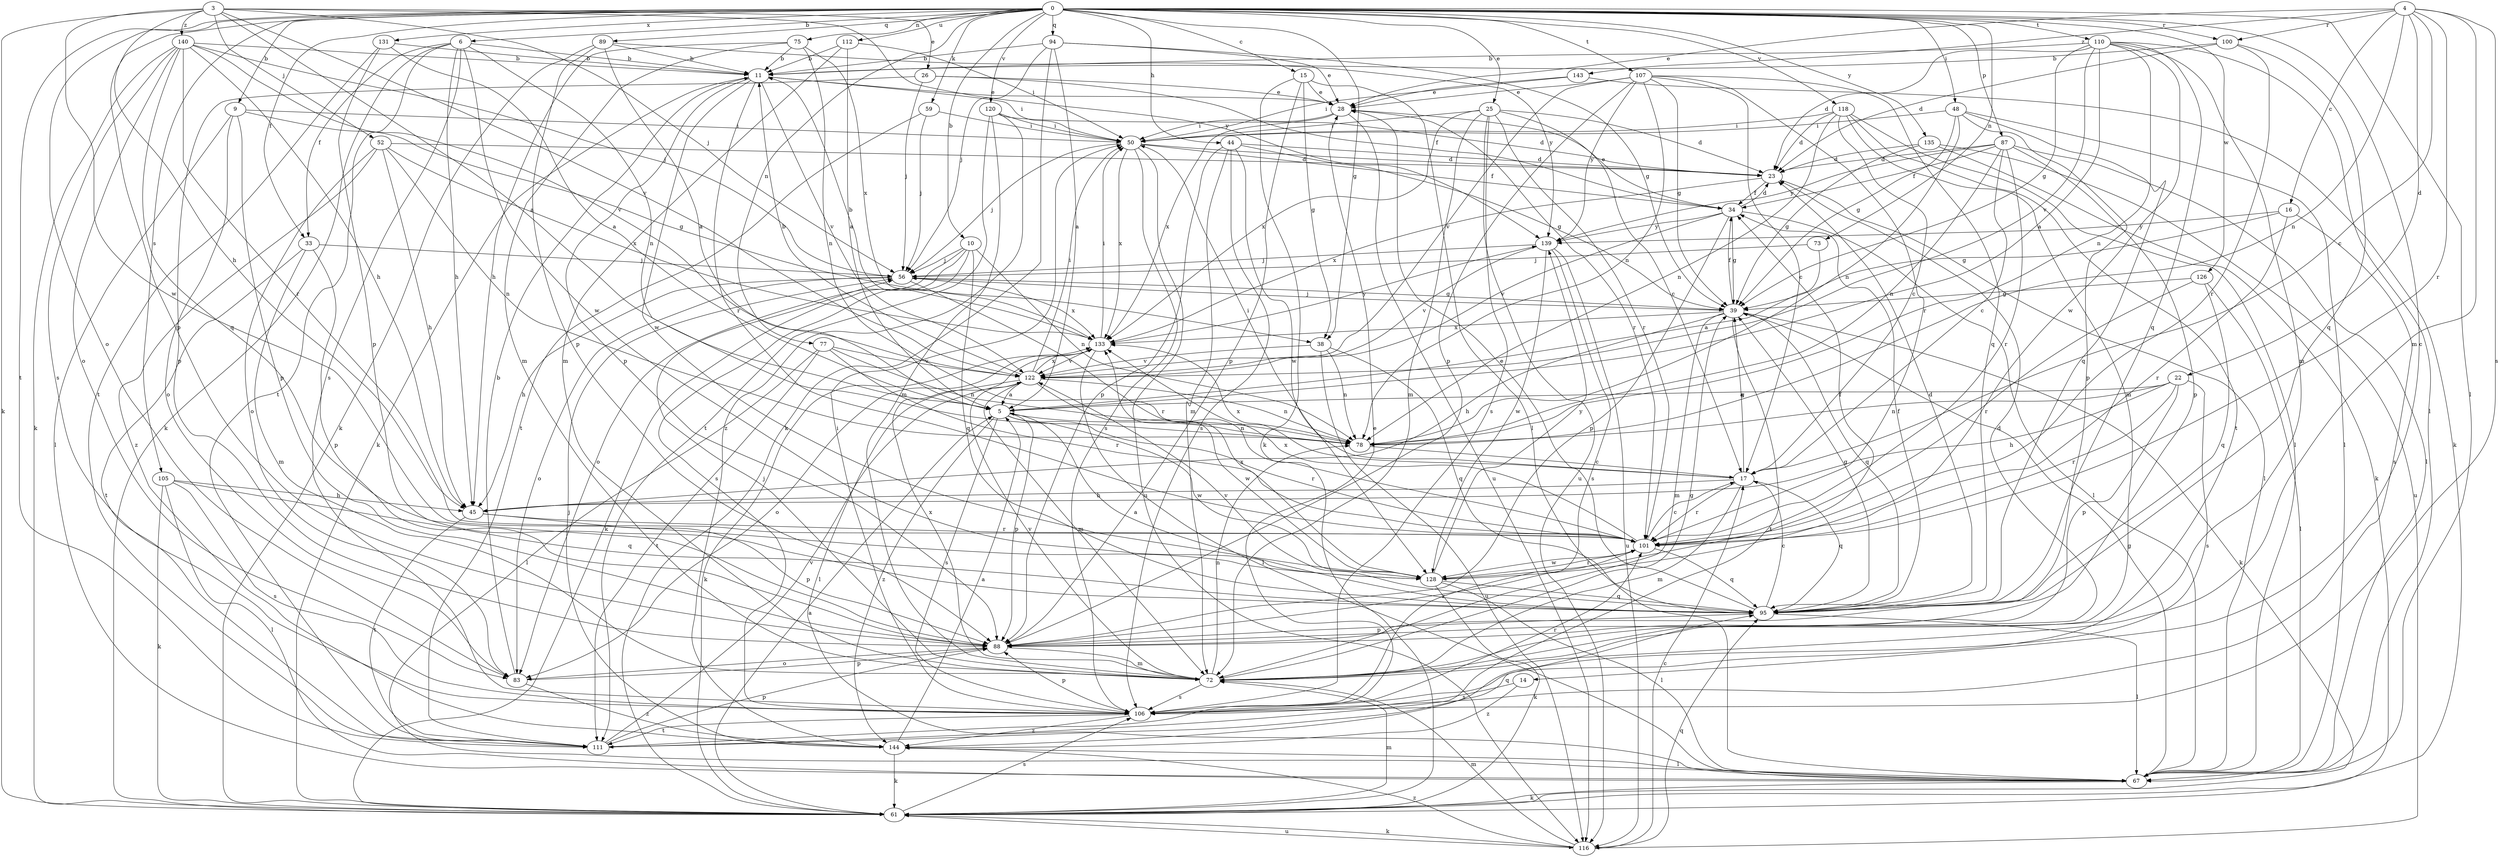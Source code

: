 strict digraph  {
0;
3;
4;
5;
6;
9;
10;
11;
14;
15;
16;
17;
22;
23;
25;
26;
28;
33;
34;
38;
39;
44;
45;
48;
50;
52;
56;
59;
61;
67;
72;
73;
75;
77;
78;
83;
87;
88;
89;
94;
95;
100;
101;
105;
106;
107;
110;
111;
112;
116;
118;
120;
122;
126;
128;
131;
133;
135;
139;
140;
143;
144;
0 -> 6  [label=b];
0 -> 9  [label=b];
0 -> 10  [label=b];
0 -> 14  [label=c];
0 -> 15  [label=c];
0 -> 25  [label=e];
0 -> 33  [label=f];
0 -> 38  [label=g];
0 -> 44  [label=h];
0 -> 48  [label=i];
0 -> 59  [label=k];
0 -> 67  [label=l];
0 -> 73  [label=n];
0 -> 75  [label=n];
0 -> 77  [label=n];
0 -> 83  [label=o];
0 -> 87  [label=p];
0 -> 88  [label=p];
0 -> 89  [label=q];
0 -> 94  [label=q];
0 -> 100  [label=r];
0 -> 105  [label=s];
0 -> 107  [label=t];
0 -> 110  [label=t];
0 -> 111  [label=t];
0 -> 112  [label=u];
0 -> 118  [label=v];
0 -> 120  [label=v];
0 -> 126  [label=w];
0 -> 131  [label=x];
0 -> 135  [label=y];
3 -> 5  [label=a];
3 -> 26  [label=e];
3 -> 45  [label=h];
3 -> 52  [label=j];
3 -> 56  [label=j];
3 -> 61  [label=k];
3 -> 122  [label=v];
3 -> 128  [label=w];
3 -> 139  [label=y];
3 -> 140  [label=z];
4 -> 16  [label=c];
4 -> 17  [label=c];
4 -> 22  [label=d];
4 -> 28  [label=e];
4 -> 72  [label=m];
4 -> 78  [label=n];
4 -> 100  [label=r];
4 -> 101  [label=r];
4 -> 106  [label=s];
4 -> 143  [label=z];
5 -> 78  [label=n];
5 -> 88  [label=p];
5 -> 101  [label=r];
5 -> 106  [label=s];
5 -> 128  [label=w];
5 -> 144  [label=z];
6 -> 11  [label=b];
6 -> 33  [label=f];
6 -> 45  [label=h];
6 -> 61  [label=k];
6 -> 78  [label=n];
6 -> 106  [label=s];
6 -> 111  [label=t];
6 -> 128  [label=w];
9 -> 38  [label=g];
9 -> 50  [label=i];
9 -> 67  [label=l];
9 -> 83  [label=o];
9 -> 88  [label=p];
10 -> 56  [label=j];
10 -> 61  [label=k];
10 -> 78  [label=n];
10 -> 83  [label=o];
10 -> 95  [label=q];
10 -> 106  [label=s];
11 -> 28  [label=e];
11 -> 50  [label=i];
11 -> 61  [label=k];
11 -> 88  [label=p];
11 -> 101  [label=r];
11 -> 122  [label=v];
11 -> 128  [label=w];
14 -> 106  [label=s];
14 -> 144  [label=z];
15 -> 28  [label=e];
15 -> 38  [label=g];
15 -> 61  [label=k];
15 -> 67  [label=l];
15 -> 88  [label=p];
16 -> 39  [label=g];
16 -> 101  [label=r];
16 -> 106  [label=s];
16 -> 139  [label=y];
17 -> 39  [label=g];
17 -> 45  [label=h];
17 -> 50  [label=i];
17 -> 72  [label=m];
17 -> 95  [label=q];
17 -> 101  [label=r];
17 -> 133  [label=x];
22 -> 5  [label=a];
22 -> 45  [label=h];
22 -> 78  [label=n];
22 -> 88  [label=p];
22 -> 101  [label=r];
22 -> 106  [label=s];
23 -> 34  [label=f];
23 -> 67  [label=l];
23 -> 133  [label=x];
25 -> 17  [label=c];
25 -> 23  [label=d];
25 -> 50  [label=i];
25 -> 72  [label=m];
25 -> 101  [label=r];
25 -> 106  [label=s];
25 -> 116  [label=u];
25 -> 133  [label=x];
26 -> 28  [label=e];
26 -> 34  [label=f];
26 -> 56  [label=j];
26 -> 88  [label=p];
28 -> 50  [label=i];
28 -> 101  [label=r];
28 -> 116  [label=u];
28 -> 133  [label=x];
33 -> 56  [label=j];
33 -> 72  [label=m];
33 -> 88  [label=p];
33 -> 111  [label=t];
34 -> 23  [label=d];
34 -> 28  [label=e];
34 -> 39  [label=g];
34 -> 67  [label=l];
34 -> 88  [label=p];
34 -> 122  [label=v];
34 -> 139  [label=y];
38 -> 78  [label=n];
38 -> 95  [label=q];
38 -> 116  [label=u];
38 -> 122  [label=v];
39 -> 34  [label=f];
39 -> 45  [label=h];
39 -> 56  [label=j];
39 -> 61  [label=k];
39 -> 72  [label=m];
39 -> 95  [label=q];
39 -> 111  [label=t];
39 -> 133  [label=x];
44 -> 23  [label=d];
44 -> 39  [label=g];
44 -> 72  [label=m];
44 -> 88  [label=p];
44 -> 106  [label=s];
44 -> 128  [label=w];
45 -> 88  [label=p];
45 -> 101  [label=r];
45 -> 111  [label=t];
48 -> 39  [label=g];
48 -> 50  [label=i];
48 -> 67  [label=l];
48 -> 78  [label=n];
48 -> 88  [label=p];
48 -> 95  [label=q];
50 -> 23  [label=d];
50 -> 34  [label=f];
50 -> 56  [label=j];
50 -> 106  [label=s];
50 -> 116  [label=u];
50 -> 133  [label=x];
52 -> 23  [label=d];
52 -> 45  [label=h];
52 -> 78  [label=n];
52 -> 83  [label=o];
52 -> 133  [label=x];
52 -> 144  [label=z];
56 -> 39  [label=g];
56 -> 45  [label=h];
56 -> 83  [label=o];
56 -> 101  [label=r];
56 -> 133  [label=x];
59 -> 50  [label=i];
59 -> 56  [label=j];
59 -> 111  [label=t];
61 -> 5  [label=a];
61 -> 72  [label=m];
61 -> 106  [label=s];
61 -> 116  [label=u];
67 -> 39  [label=g];
67 -> 61  [label=k];
72 -> 23  [label=d];
72 -> 39  [label=g];
72 -> 56  [label=j];
72 -> 78  [label=n];
72 -> 106  [label=s];
72 -> 122  [label=v];
72 -> 133  [label=x];
73 -> 5  [label=a];
73 -> 56  [label=j];
75 -> 11  [label=b];
75 -> 45  [label=h];
75 -> 72  [label=m];
75 -> 78  [label=n];
75 -> 133  [label=x];
77 -> 67  [label=l];
77 -> 78  [label=n];
77 -> 101  [label=r];
77 -> 111  [label=t];
77 -> 122  [label=v];
78 -> 17  [label=c];
83 -> 11  [label=b];
83 -> 88  [label=p];
83 -> 144  [label=z];
87 -> 17  [label=c];
87 -> 23  [label=d];
87 -> 34  [label=f];
87 -> 67  [label=l];
87 -> 78  [label=n];
87 -> 88  [label=p];
87 -> 101  [label=r];
87 -> 139  [label=y];
88 -> 72  [label=m];
88 -> 83  [label=o];
88 -> 101  [label=r];
89 -> 5  [label=a];
89 -> 11  [label=b];
89 -> 61  [label=k];
89 -> 88  [label=p];
89 -> 139  [label=y];
94 -> 5  [label=a];
94 -> 11  [label=b];
94 -> 28  [label=e];
94 -> 39  [label=g];
94 -> 56  [label=j];
94 -> 61  [label=k];
95 -> 5  [label=a];
95 -> 17  [label=c];
95 -> 23  [label=d];
95 -> 28  [label=e];
95 -> 34  [label=f];
95 -> 39  [label=g];
95 -> 67  [label=l];
95 -> 88  [label=p];
95 -> 122  [label=v];
100 -> 11  [label=b];
100 -> 23  [label=d];
100 -> 95  [label=q];
100 -> 101  [label=r];
101 -> 17  [label=c];
101 -> 95  [label=q];
101 -> 128  [label=w];
101 -> 133  [label=x];
105 -> 45  [label=h];
105 -> 61  [label=k];
105 -> 67  [label=l];
105 -> 95  [label=q];
105 -> 106  [label=s];
106 -> 50  [label=i];
106 -> 88  [label=p];
106 -> 101  [label=r];
106 -> 111  [label=t];
106 -> 144  [label=z];
107 -> 17  [label=c];
107 -> 28  [label=e];
107 -> 39  [label=g];
107 -> 78  [label=n];
107 -> 88  [label=p];
107 -> 95  [label=q];
107 -> 101  [label=r];
107 -> 122  [label=v];
107 -> 139  [label=y];
110 -> 5  [label=a];
110 -> 11  [label=b];
110 -> 23  [label=d];
110 -> 39  [label=g];
110 -> 67  [label=l];
110 -> 72  [label=m];
110 -> 78  [label=n];
110 -> 95  [label=q];
110 -> 122  [label=v];
110 -> 128  [label=w];
111 -> 28  [label=e];
111 -> 88  [label=p];
111 -> 122  [label=v];
112 -> 5  [label=a];
112 -> 11  [label=b];
112 -> 50  [label=i];
112 -> 72  [label=m];
116 -> 17  [label=c];
116 -> 61  [label=k];
116 -> 72  [label=m];
116 -> 95  [label=q];
116 -> 144  [label=z];
118 -> 17  [label=c];
118 -> 23  [label=d];
118 -> 50  [label=i];
118 -> 67  [label=l];
118 -> 72  [label=m];
118 -> 78  [label=n];
118 -> 111  [label=t];
120 -> 23  [label=d];
120 -> 50  [label=i];
120 -> 72  [label=m];
120 -> 111  [label=t];
120 -> 144  [label=z];
122 -> 5  [label=a];
122 -> 11  [label=b];
122 -> 50  [label=i];
122 -> 67  [label=l];
122 -> 72  [label=m];
122 -> 78  [label=n];
122 -> 128  [label=w];
122 -> 133  [label=x];
126 -> 39  [label=g];
126 -> 67  [label=l];
126 -> 95  [label=q];
126 -> 101  [label=r];
128 -> 34  [label=f];
128 -> 61  [label=k];
128 -> 67  [label=l];
128 -> 95  [label=q];
128 -> 101  [label=r];
128 -> 133  [label=x];
128 -> 139  [label=y];
131 -> 5  [label=a];
131 -> 11  [label=b];
131 -> 88  [label=p];
131 -> 111  [label=t];
133 -> 11  [label=b];
133 -> 50  [label=i];
133 -> 61  [label=k];
133 -> 67  [label=l];
133 -> 83  [label=o];
133 -> 122  [label=v];
133 -> 139  [label=y];
135 -> 23  [label=d];
135 -> 39  [label=g];
135 -> 61  [label=k];
135 -> 116  [label=u];
139 -> 56  [label=j];
139 -> 106  [label=s];
139 -> 116  [label=u];
139 -> 122  [label=v];
139 -> 128  [label=w];
140 -> 11  [label=b];
140 -> 45  [label=h];
140 -> 56  [label=j];
140 -> 61  [label=k];
140 -> 83  [label=o];
140 -> 95  [label=q];
140 -> 101  [label=r];
140 -> 106  [label=s];
140 -> 122  [label=v];
143 -> 28  [label=e];
143 -> 50  [label=i];
143 -> 61  [label=k];
144 -> 5  [label=a];
144 -> 56  [label=j];
144 -> 61  [label=k];
144 -> 67  [label=l];
144 -> 95  [label=q];
}
